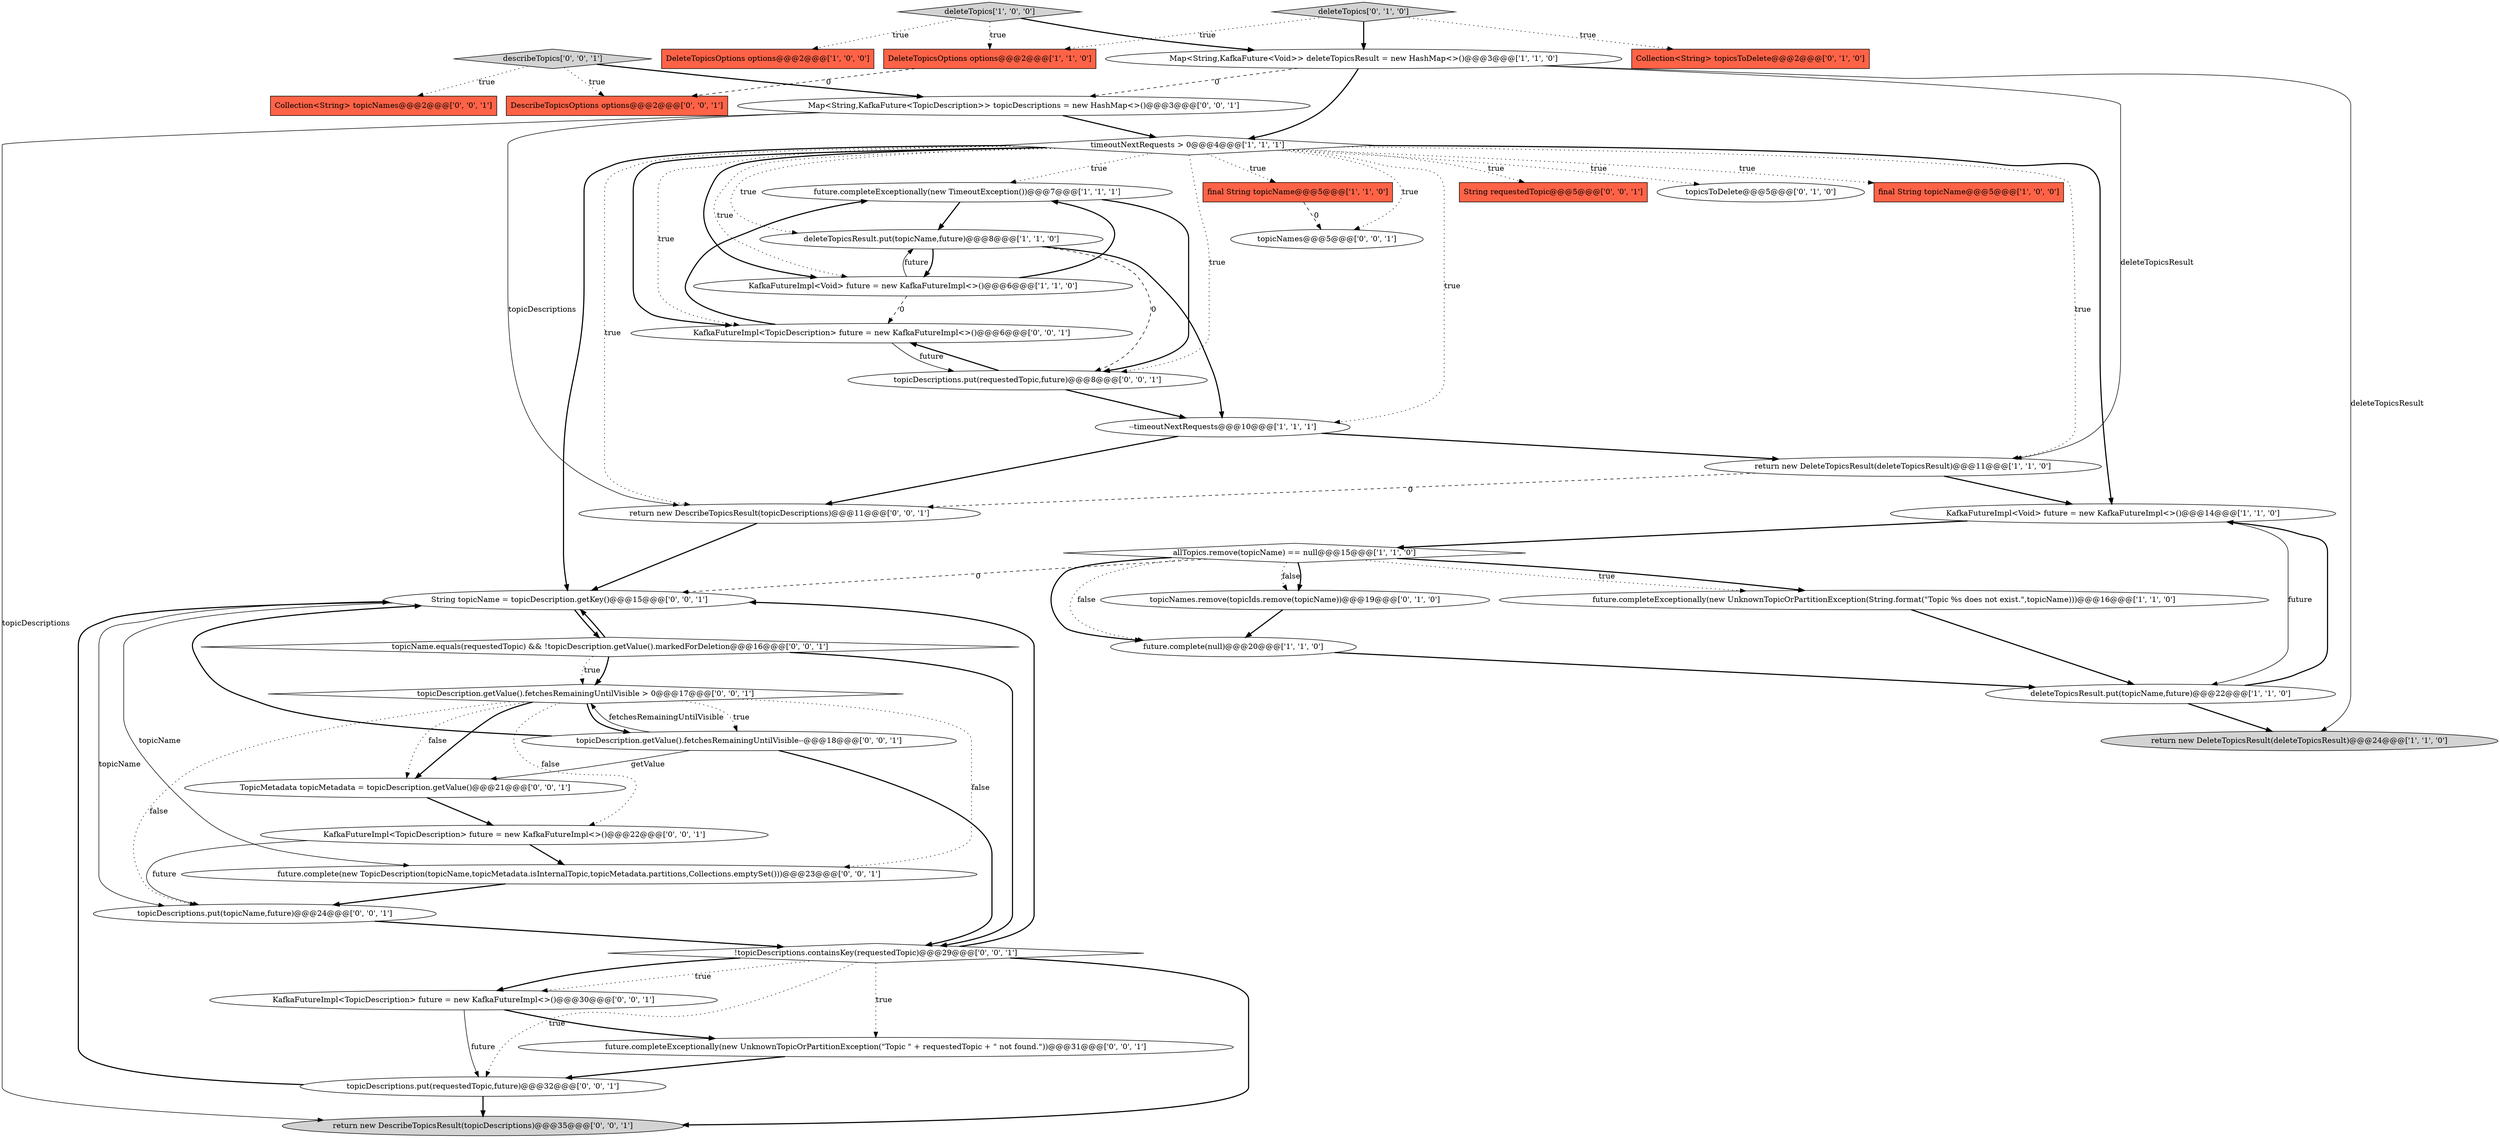 digraph {
41 [style = filled, label = "topicNames@@@5@@@['0', '0', '1']", fillcolor = white, shape = ellipse image = "AAA0AAABBB3BBB"];
16 [style = filled, label = "timeoutNextRequests > 0@@@4@@@['1', '1', '1']", fillcolor = white, shape = diamond image = "AAA0AAABBB1BBB"];
39 [style = filled, label = "String requestedTopic@@@5@@@['0', '0', '1']", fillcolor = tomato, shape = box image = "AAA0AAABBB3BBB"];
20 [style = filled, label = "topicsToDelete@@@5@@@['0', '1', '0']", fillcolor = white, shape = ellipse image = "AAA0AAABBB2BBB"];
8 [style = filled, label = "final String topicName@@@5@@@['1', '0', '0']", fillcolor = tomato, shape = box image = "AAA0AAABBB1BBB"];
5 [style = filled, label = "Map<String,KafkaFuture<Void>> deleteTopicsResult = new HashMap<>()@@@3@@@['1', '1', '0']", fillcolor = white, shape = ellipse image = "AAA0AAABBB1BBB"];
3 [style = filled, label = "KafkaFutureImpl<Void> future = new KafkaFutureImpl<>()@@@14@@@['1', '1', '0']", fillcolor = white, shape = ellipse image = "AAA0AAABBB1BBB"];
29 [style = filled, label = "DescribeTopicsOptions options@@@2@@@['0', '0', '1']", fillcolor = tomato, shape = box image = "AAA0AAABBB3BBB"];
38 [style = filled, label = "return new DescribeTopicsResult(topicDescriptions)@@@11@@@['0', '0', '1']", fillcolor = white, shape = ellipse image = "AAA0AAABBB3BBB"];
40 [style = filled, label = "topicDescriptions.put(topicName,future)@@@24@@@['0', '0', '1']", fillcolor = white, shape = ellipse image = "AAA0AAABBB3BBB"];
35 [style = filled, label = "return new DescribeTopicsResult(topicDescriptions)@@@35@@@['0', '0', '1']", fillcolor = lightgray, shape = ellipse image = "AAA0AAABBB3BBB"];
7 [style = filled, label = "allTopics.remove(topicName) == null@@@15@@@['1', '1', '0']", fillcolor = white, shape = diamond image = "AAA0AAABBB1BBB"];
24 [style = filled, label = "topicDescriptions.put(requestedTopic,future)@@@32@@@['0', '0', '1']", fillcolor = white, shape = ellipse image = "AAA0AAABBB3BBB"];
1 [style = filled, label = "future.complete(null)@@@20@@@['1', '1', '0']", fillcolor = white, shape = ellipse image = "AAA0AAABBB1BBB"];
12 [style = filled, label = "future.completeExceptionally(new TimeoutException())@@@7@@@['1', '1', '1']", fillcolor = white, shape = ellipse image = "AAA0AAABBB1BBB"];
15 [style = filled, label = "deleteTopicsResult.put(topicName,future)@@@22@@@['1', '1', '0']", fillcolor = white, shape = ellipse image = "AAA0AAABBB1BBB"];
33 [style = filled, label = "topicDescription.getValue().fetchesRemainingUntilVisible--@@@18@@@['0', '0', '1']", fillcolor = white, shape = ellipse image = "AAA0AAABBB3BBB"];
14 [style = filled, label = "future.completeExceptionally(new UnknownTopicOrPartitionException(String.format(\"Topic %s does not exist.\",topicName)))@@@16@@@['1', '1', '0']", fillcolor = white, shape = ellipse image = "AAA0AAABBB1BBB"];
25 [style = filled, label = "topicName.equals(requestedTopic) && !topicDescription.getValue().markedForDeletion@@@16@@@['0', '0', '1']", fillcolor = white, shape = diamond image = "AAA0AAABBB3BBB"];
30 [style = filled, label = "Map<String,KafkaFuture<TopicDescription>> topicDescriptions = new HashMap<>()@@@3@@@['0', '0', '1']", fillcolor = white, shape = ellipse image = "AAA0AAABBB3BBB"];
34 [style = filled, label = "String topicName = topicDescription.getKey()@@@15@@@['0', '0', '1']", fillcolor = white, shape = ellipse image = "AAA0AAABBB3BBB"];
18 [style = filled, label = "Collection<String> topicsToDelete@@@2@@@['0', '1', '0']", fillcolor = tomato, shape = box image = "AAA0AAABBB2BBB"];
6 [style = filled, label = "KafkaFutureImpl<Void> future = new KafkaFutureImpl<>()@@@6@@@['1', '1', '0']", fillcolor = white, shape = ellipse image = "AAA0AAABBB1BBB"];
26 [style = filled, label = "topicDescription.getValue().fetchesRemainingUntilVisible > 0@@@17@@@['0', '0', '1']", fillcolor = white, shape = diamond image = "AAA0AAABBB3BBB"];
23 [style = filled, label = "Collection<String> topicNames@@@2@@@['0', '0', '1']", fillcolor = tomato, shape = box image = "AAA0AAABBB3BBB"];
37 [style = filled, label = "TopicMetadata topicMetadata = topicDescription.getValue()@@@21@@@['0', '0', '1']", fillcolor = white, shape = ellipse image = "AAA0AAABBB3BBB"];
11 [style = filled, label = "deleteTopics['1', '0', '0']", fillcolor = lightgray, shape = diamond image = "AAA0AAABBB1BBB"];
27 [style = filled, label = "future.completeExceptionally(new UnknownTopicOrPartitionException(\"Topic \" + requestedTopic + \" not found.\"))@@@31@@@['0', '0', '1']", fillcolor = white, shape = ellipse image = "AAA0AAABBB3BBB"];
0 [style = filled, label = "DeleteTopicsOptions options@@@2@@@['1', '0', '0']", fillcolor = tomato, shape = box image = "AAA0AAABBB1BBB"];
17 [style = filled, label = "DeleteTopicsOptions options@@@2@@@['1', '1', '0']", fillcolor = tomato, shape = box image = "AAA0AAABBB1BBB"];
28 [style = filled, label = "KafkaFutureImpl<TopicDescription> future = new KafkaFutureImpl<>()@@@30@@@['0', '0', '1']", fillcolor = white, shape = ellipse image = "AAA0AAABBB3BBB"];
4 [style = filled, label = "return new DeleteTopicsResult(deleteTopicsResult)@@@24@@@['1', '1', '0']", fillcolor = lightgray, shape = ellipse image = "AAA0AAABBB1BBB"];
36 [style = filled, label = "future.complete(new TopicDescription(topicName,topicMetadata.isInternalTopic,topicMetadata.partitions,Collections.emptySet()))@@@23@@@['0', '0', '1']", fillcolor = white, shape = ellipse image = "AAA0AAABBB3BBB"];
31 [style = filled, label = "describeTopics['0', '0', '1']", fillcolor = lightgray, shape = diamond image = "AAA0AAABBB3BBB"];
43 [style = filled, label = "KafkaFutureImpl<TopicDescription> future = new KafkaFutureImpl<>()@@@22@@@['0', '0', '1']", fillcolor = white, shape = ellipse image = "AAA0AAABBB3BBB"];
10 [style = filled, label = "final String topicName@@@5@@@['1', '1', '0']", fillcolor = tomato, shape = box image = "AAA0AAABBB1BBB"];
2 [style = filled, label = "return new DeleteTopicsResult(deleteTopicsResult)@@@11@@@['1', '1', '0']", fillcolor = white, shape = ellipse image = "AAA0AAABBB1BBB"];
42 [style = filled, label = "KafkaFutureImpl<TopicDescription> future = new KafkaFutureImpl<>()@@@6@@@['0', '0', '1']", fillcolor = white, shape = ellipse image = "AAA0AAABBB3BBB"];
19 [style = filled, label = "topicNames.remove(topicIds.remove(topicName))@@@19@@@['0', '1', '0']", fillcolor = white, shape = ellipse image = "AAA1AAABBB2BBB"];
22 [style = filled, label = "!topicDescriptions.containsKey(requestedTopic)@@@29@@@['0', '0', '1']", fillcolor = white, shape = diamond image = "AAA0AAABBB3BBB"];
21 [style = filled, label = "deleteTopics['0', '1', '0']", fillcolor = lightgray, shape = diamond image = "AAA0AAABBB2BBB"];
9 [style = filled, label = "deleteTopicsResult.put(topicName,future)@@@8@@@['1', '1', '0']", fillcolor = white, shape = ellipse image = "AAA0AAABBB1BBB"];
13 [style = filled, label = "--timeoutNextRequests@@@10@@@['1', '1', '1']", fillcolor = white, shape = ellipse image = "AAA0AAABBB1BBB"];
32 [style = filled, label = "topicDescriptions.put(requestedTopic,future)@@@8@@@['0', '0', '1']", fillcolor = white, shape = ellipse image = "AAA0AAABBB3BBB"];
16->20 [style = dotted, label="true"];
16->2 [style = dotted, label="true"];
25->26 [style = bold, label=""];
33->34 [style = bold, label=""];
16->34 [style = bold, label=""];
22->35 [style = bold, label=""];
25->26 [style = dotted, label="true"];
3->7 [style = bold, label=""];
13->38 [style = bold, label=""];
16->6 [style = dotted, label="true"];
12->32 [style = bold, label=""];
42->12 [style = bold, label=""];
7->19 [style = dotted, label="false"];
16->9 [style = dotted, label="true"];
22->24 [style = dotted, label="true"];
16->10 [style = dotted, label="true"];
22->28 [style = bold, label=""];
16->6 [style = bold, label=""];
6->12 [style = bold, label=""];
7->1 [style = bold, label=""];
7->19 [style = bold, label=""];
34->25 [style = bold, label=""];
31->23 [style = dotted, label="true"];
17->29 [style = dashed, label="0"];
33->37 [style = solid, label="getValue"];
26->36 [style = dotted, label="false"];
24->35 [style = bold, label=""];
34->40 [style = solid, label="topicName"];
22->28 [style = dotted, label="true"];
7->1 [style = dotted, label="false"];
21->18 [style = dotted, label="true"];
30->38 [style = solid, label="topicDescriptions"];
25->34 [style = bold, label=""];
5->4 [style = solid, label="deleteTopicsResult"];
38->34 [style = bold, label=""];
21->17 [style = dotted, label="true"];
30->16 [style = bold, label=""];
16->38 [style = dotted, label="true"];
7->14 [style = bold, label=""];
2->3 [style = bold, label=""];
12->9 [style = bold, label=""];
28->27 [style = bold, label=""];
28->24 [style = solid, label="future"];
22->27 [style = dotted, label="true"];
10->41 [style = dashed, label="0"];
7->14 [style = dotted, label="true"];
6->42 [style = dashed, label="0"];
1->15 [style = bold, label=""];
15->3 [style = bold, label=""];
16->32 [style = dotted, label="true"];
30->35 [style = solid, label="topicDescriptions"];
36->40 [style = bold, label=""];
26->43 [style = dotted, label="false"];
5->16 [style = bold, label=""];
2->38 [style = dashed, label="0"];
7->34 [style = dashed, label="0"];
15->4 [style = bold, label=""];
26->33 [style = bold, label=""];
16->42 [style = bold, label=""];
43->40 [style = solid, label="future"];
11->17 [style = dotted, label="true"];
32->42 [style = bold, label=""];
9->6 [style = bold, label=""];
16->39 [style = dotted, label="true"];
16->41 [style = dotted, label="true"];
16->3 [style = bold, label=""];
26->33 [style = dotted, label="true"];
6->9 [style = solid, label="future"];
43->36 [style = bold, label=""];
5->30 [style = dashed, label="0"];
16->8 [style = dotted, label="true"];
31->30 [style = bold, label=""];
14->15 [style = bold, label=""];
11->5 [style = bold, label=""];
42->32 [style = solid, label="future"];
32->13 [style = bold, label=""];
24->34 [style = bold, label=""];
19->1 [style = bold, label=""];
40->22 [style = bold, label=""];
33->26 [style = solid, label="fetchesRemainingUntilVisible"];
37->43 [style = bold, label=""];
9->13 [style = bold, label=""];
11->0 [style = dotted, label="true"];
16->13 [style = dotted, label="true"];
34->36 [style = solid, label="topicName"];
3->15 [style = solid, label="future"];
5->2 [style = solid, label="deleteTopicsResult"];
27->24 [style = bold, label=""];
33->22 [style = bold, label=""];
16->12 [style = dotted, label="true"];
22->34 [style = bold, label=""];
9->32 [style = dashed, label="0"];
21->5 [style = bold, label=""];
31->29 [style = dotted, label="true"];
16->42 [style = dotted, label="true"];
26->37 [style = bold, label=""];
13->2 [style = bold, label=""];
25->22 [style = bold, label=""];
26->37 [style = dotted, label="false"];
26->40 [style = dotted, label="false"];
}
